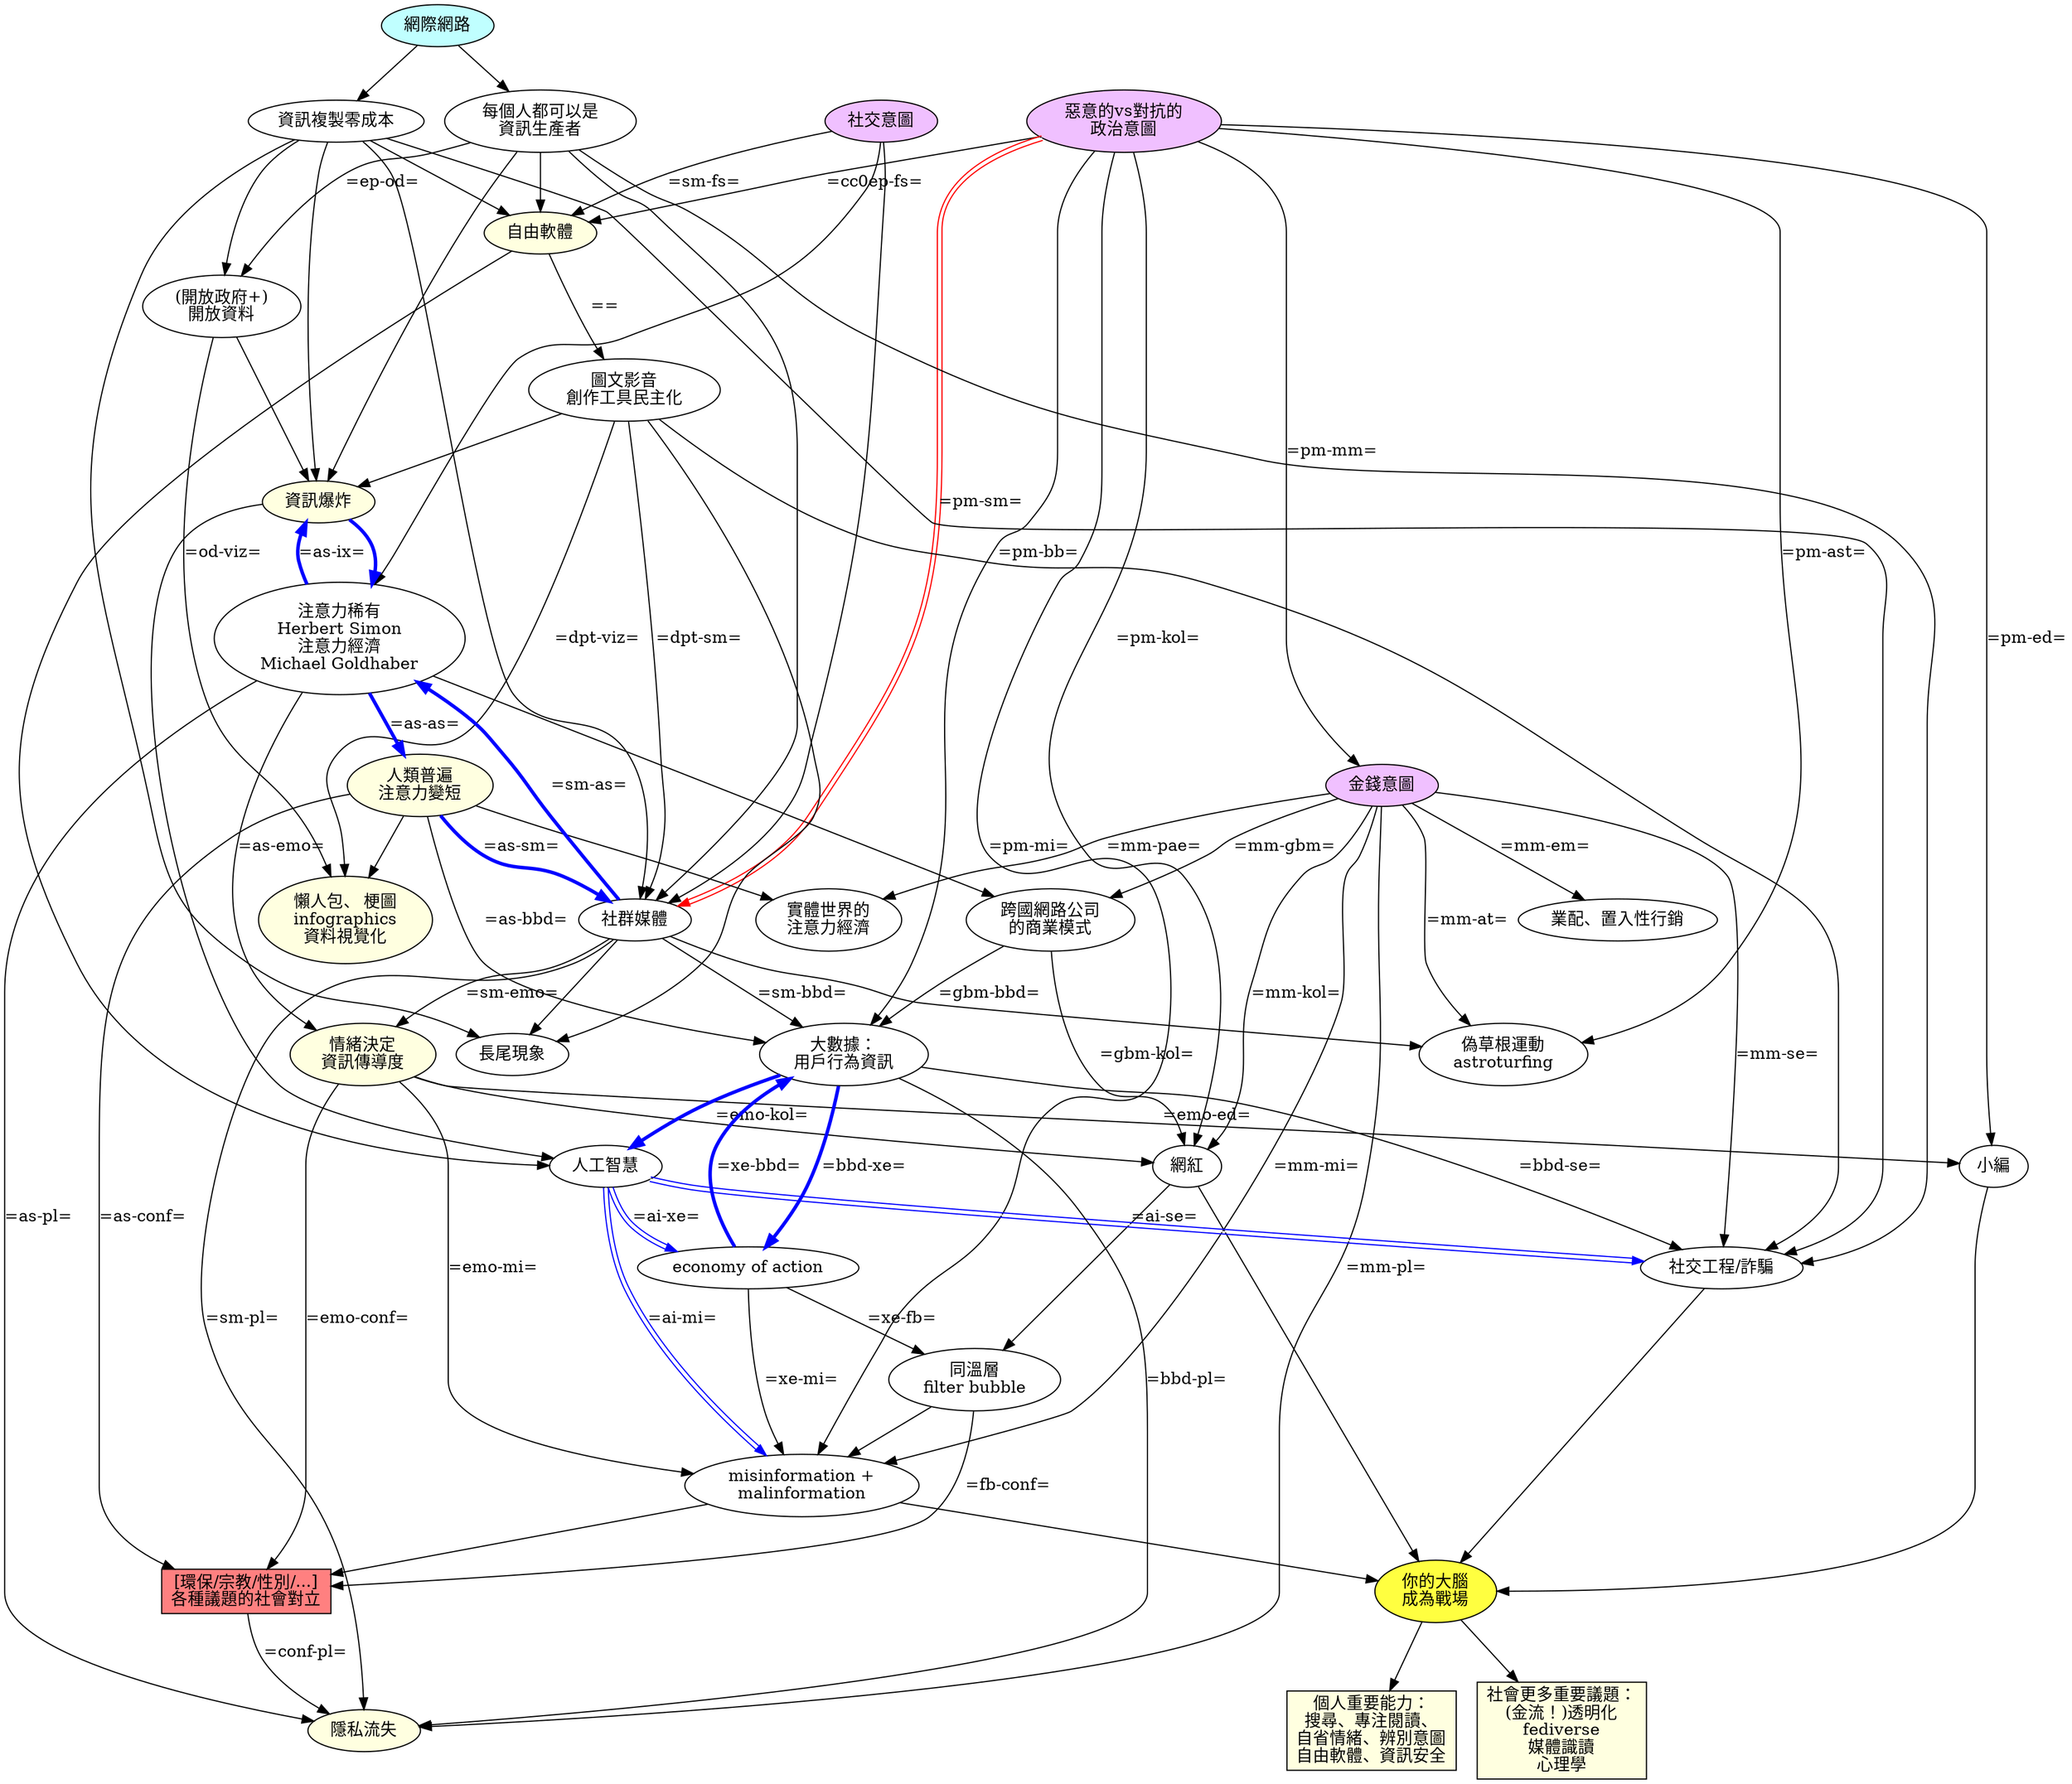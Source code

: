 digraph "頭腦爭霸戰" {

    rankdir = TB;
    overlap = scale;

    social_motivation [ label="社交意圖"; style=filled; fillcolor="#f0c0ff" ];
    monetary_motivation [ label="金錢意圖"; style=filled; fillcolor="#f0c0ff" ];
    political_motivation [ label="惡意的vs對抗的\n政治意圖"; style=filled; fillcolor="#f0c0ff" ];
    internet [ label="網際網路" style=filled; fillcolor="#c0ffff" ];
    copy_cost_0 [ label="資訊複製零成本" ];
    everone_producer [ label="每個人都可以是\n資訊生產者" ];

    free_software [ label="自由軟體"; style=filled; fillcolor="#ffffe0" ];
    dem_prod_tool [ label="圖文影音\n創作工具民主化" ];

    open_data [ label="(開放政府+)\n開放資料" ];
    info_explosion [ label="資訊爆炸"; style=filled; fillcolor="#ffffe0" ];
    attention_scarcity [ label="注意力稀有\nHerbert Simon\n注意力經濟\nMichael Goldhaber" ];
    attention_span [ label="人類普遍\n注意力變短"; style=filled; fillcolor="#ffffe0" ];
    visualization [ label="懶人包、 梗圖\ninfographics\n資料視覺化"; style=filled; fillcolor="#ffffe0" ];
    physical_ae [ label="實體世界的\n注意力經濟" ];

    social_media [ label="社群媒體" ];
    long_tail [ label="長尾現象" ];
    astroturfing [ label="偽草根運動\nastroturfing" ];
    emotion [ label="情緒決定\n資訊傳導度"; style=filled; fillcolor="#ffffe0" ];
    embedded_marketing [ label="業配、置入性行銷" ];
    kol [ label="網紅" ];
    google_bm [ label="跨國網路公司\n的商業模式" ];
    artificial_intelligence [ label="人工智慧" ];
    misinformation [ label="misinformation +\nmalinformation" ];
    privacy_loss [ label="隱私流失"; style=filled; fillcolor="#ffffe0" ];
    filter_bubble [ label="同溫層\nfilter bubble" ];
    behavior_big_data [ label="大數據：\n用戶行為資訊" ];
    xtion_economy [ label="economy of action" ];
    social_engineering [ label="社交工程/詐騙" ];
    editor [ label="小編" ];
    your_brain [ label="你的大腦\n成為戰場"; style=filled; fillcolor="#ffff40" ];
    conflict [ shape=rectangle; label="[環保/宗教/性別/...]\n各種議題的社會對立"; style=filled; fillcolor="#ff8080"; ];
    important_personal [ shape=rectangle; label="個人重要能力：\n搜尋、專注閱讀、\n自省情緒、辨別意圖\n自由軟體、資訊安全"; style=filled; fillcolor="#ffffe0" ];
    important_societal [ shape=rectangle; label="社會更多重要議題：\n(金流！)透明化\nfediverse\n媒體識讀\n心理學"; style=filled; fillcolor="#ffffe0" ];

    # # # # # # # # # # # # # # # # # # # # 

    internet -> { copy_cost_0 everone_producer } -> free_software;
    political_motivation -> free_software [ label="=cc0ep-fs="; labeltooltip="革奴計畫" ];
    social_motivation -> free_software [ label="=sm-fs="; labeltooltip="軟體就像性，免費的比較好" ];
    free_software -> dem_prod_tool [ label="=="; labeltooltip="inkscape\ngimp\naudacity\n價格競爭" ];
    copy_cost_0 -> open_data -> info_explosion;
    everone_producer -> open_data [ label="=ep-od="; labeltooltip="維基百科\n開放街圖" ];


    { everone_producer copy_cost_0 dem_prod_tool } -> { info_explosion social_engineering };
    social_motivation -> attention_scarcity;
    info_explosion -> attention_scarcity [ color="#0000ff"; penwidth=3 ];
    attention_scarcity -> info_explosion [ color="#0000ff"; penwidth=3; label="=as-ix="; labeltooltip="reputation economy\nexposure culture\n創用CC" ];
    attention_scarcity -> attention_span [ color="#0000ff"; penwidth=3; label="=as-as="; labeltooltip="金魚腦" ];
    attention_scarcity -> privacy_loss [ label="=as-pl="; labeltooltip="selfie\n不必讀，我同意\n預設值\n暗黑模式的 UI/UX" ];
    attention_span -> { visualization physical_ae };
    open_data -> visualization [ label="=od-viz="; labeltooltip="Hans Rosling\nOWID" ];
    dem_prod_tool -> visualization [ label="=dpt-viz="; labeltooltip="metabase\ngrafana\nplotly\ngnuplot\nscatplot" ];

    monetary_motivation -> physical_ae [ label="=mm-pae="; labeltooltip="四川航空 免費巴士\ndigital license plate ads" ];
    attention_scarcity -> google_bm;
    monetary_motivation ->  google_bm [ label="=mm-gbm="; labeltooltip="臉書、Instagram\ngoogle\nyoutube" ];
    google_bm -> kol [ label="=gbm-kol="; labeltooltip="抖內\n工商服務\n直播拍賣\n健生中醫" ];
    monetary_motivation -> embedded_marketing [ label="=mm-em="; ];

    { social_motivation everone_producer copy_cost_0 } -> social_media;
    dem_prod_tool -> social_media [ label="=dpt-sm="; labeltooltip="BBS、IRC" ];
    social_media -> attention_scarcity [ color="#0000ff"; penwidth=3; label="=sm-as="; labeltooltip="無限滾動捲軸\ndark patterns\ndeceptive patterns" ];
    attention_span -> social_media [ color="#0000ff"; penwidth=3; label="=as-sm="; labeltooltip="blog=>twitter\nyoutube=>抖音" ];
    { dem_prod_tool copy_cost_0 social_media } -> long_tail;
    social_media -> emotion [ label="=sm-emo="; labeltooltip="回想個人經驗" ];
    attention_scarcity -> emotion [ label="=as-emo="; labeltooltip="下標題技巧\n故事行銷" ];
    social_media -> astroturfing;
    monetary_motivation -> astroturfing [ label="=mm-at="; labeltooltip="bigtech wiki\nwe sell likes\nfake review" ];
    social_media -> privacy_loss [ label="=sm-pl="; labeltooltip="FOMO\nzenly\nvenmo\n抖音與臉書對你的逐鍵觀察" ];


    social_media -> behavior_big_data [ label="=sm-bbd="; labeltooltip="thisisyourdigitallife\n300個讚\n元宇宙頭盔\n社會信用體系\n网络安全法第二十八条" ];
    behavior_big_data -> privacy_loss [ label="=bbd-pl="; labeltooltip="少女懷孕，Target預測產期"; ];
    attention_span -> behavior_big_data [ label="=as-bbd="; labeltooltip="個人化...、智慧..."; ];
    google_bm -> behavior_big_data [ label="=gbm-bbd="; labeltooltip="targeted advertisement\n登入臉書方可閱讀的IP歧視政策"; ];
    behavior_big_data -> xtion_economy [ color="#0000ff"; penwidth=3; label="=bbd-xe="; labeltooltip="臉書情緒傳染實驗\n(臉書的紐澳青年)\n心理弱點行銷研究\n劍橋分析\nPokéstop"; ];
    xtion_economy -> behavior_big_data [ color="#0000ff"; penwidth=3; label="=xe-bbd="; labeltooltip="建立高牆花園\n誘勸改用app\napp內嵌瀏覽器\n臉書加密網址\n無限下滑" ];


    filter_bubble -> misinformation;
    xtion_economy -> filter_bubble [ label="=xe-fb="; labeltooltip="你也會喜歡\nline 群組\nline 內建瀏覽器不能搜尋" ];
    xtion_economy -> misinformation [ label="=xe-mi="; labeltooltip="dark ads\n臉書禁備份\nline 群組\nline 內建瀏覽器不能搜尋\nline voom？" ];
    monetary_motivation -> misinformation [ label="=mm-mi="; labeltooltip="大榴蓮\n鬼島狂新聞\n馬其頓 假新聞\n真相製造" ];
    emotion -> misinformation [ label="=emo-mi="; labeltooltip="台灣致死率全世界第一\n近二週致死率全球第三高\n愛台網紅離開台灣\n很多孩子走了\n\n盜版/山寨/仿冒\npredatory journal?" ];
    emotion -> kol [ label="=emo-kol="; labeltooltip="鼻妹、視網膜\n波特王、八烔、斯坦\n朱學恒、館長" ];

    political_motivation -> social_media [ color="#ff0000:white:#ff0000"; label="=pm-sm="; labeltooltip="言論管制\n極權國家\n网络安全法第二十八条" ];
    political_motivation -> behavior_big_data [ label="=pm-bb=" ];
    political_motivation -> monetary_motivation [ label="=pm-mm=" ];
    monetary_motivation -> kol [ label="=mm-kol="; labeltooltip="爆料公社\nmost super chatted on youtube" ];
    political_motivation -> astroturfing [ label="=pm-ast="; labeltooltip="twitter INFO OPs archive\n監獄網評員\n蜂蜜檸檬韓粉美國" ];
    political_motivation -> kol [ label="=pm-kol="; labeltooltip="解放軍南部戰區 對台自媒體及輿論分隊\n大翻譯運動" ];
    political_motivation -> misinformation [ label="=pm-mi="; labeltooltip="諸多假訊息打擊防疫" ];
    political_motivation -> editor [ label="=pm-ed="; labeltooltip="各政黨小編文化" ];
    emotion -> editor [ label="=emo-ed="; labeltooltip="小編的人格特質？" ];

    kol -> filter_bubble;
    filter_bubble -> conflict [ label="=fb-conf="; labeltooltip="fan wars" ];
    emotion -> conflict [ label="=emo-conf="; labeltooltip="社會運動\nYuri Bezmenov" ];
    attention_span -> conflict [ label="=as-conf="; labeltooltip="標題殺人法 (的成功)" ];
    misinformation -> conflict;
    conflict -> privacy_loss [ label="=conf-pl="; labeltooltip="doxxing" ];
    monetary_motivation -> privacy_loss [ label="=mm-pl="; labeltooltip="葉逢明\n黑市個資\n中國 apps 與系統" ];
    monetary_motivation -> social_engineering [ label="=mm-se="; ];
    behavior_big_data -> social_engineering [ label="=bbd-se="; labeltooltip="黑市個資" ];

    { free_software info_explosion } -> artificial_intelligence;
    behavior_big_data -> artificial_intelligence [ color="#0000ff"; penwidth=3; ];
    artificial_intelligence -> xtion_economy [ color="#0000ff:white:#0000ff"; label="=ai-xe="; labeltooltip="劍橋分析 2.0\n中共版劍橋分析？" ];
    artificial_intelligence -> misinformation [color="#0000ff:white:#0000ff"; label="=ai-mi="; labeltooltip="deepfake\n劍橋分析 2.0" ];
    artificial_intelligence -> social_engineering [color="#0000ff:white:#0000ff"; label="=ai-se="; labeltooltip="deepfake" ];

    { kol editor misinformation social_engineering } -> your_brain -> { important_personal important_societal }
}

